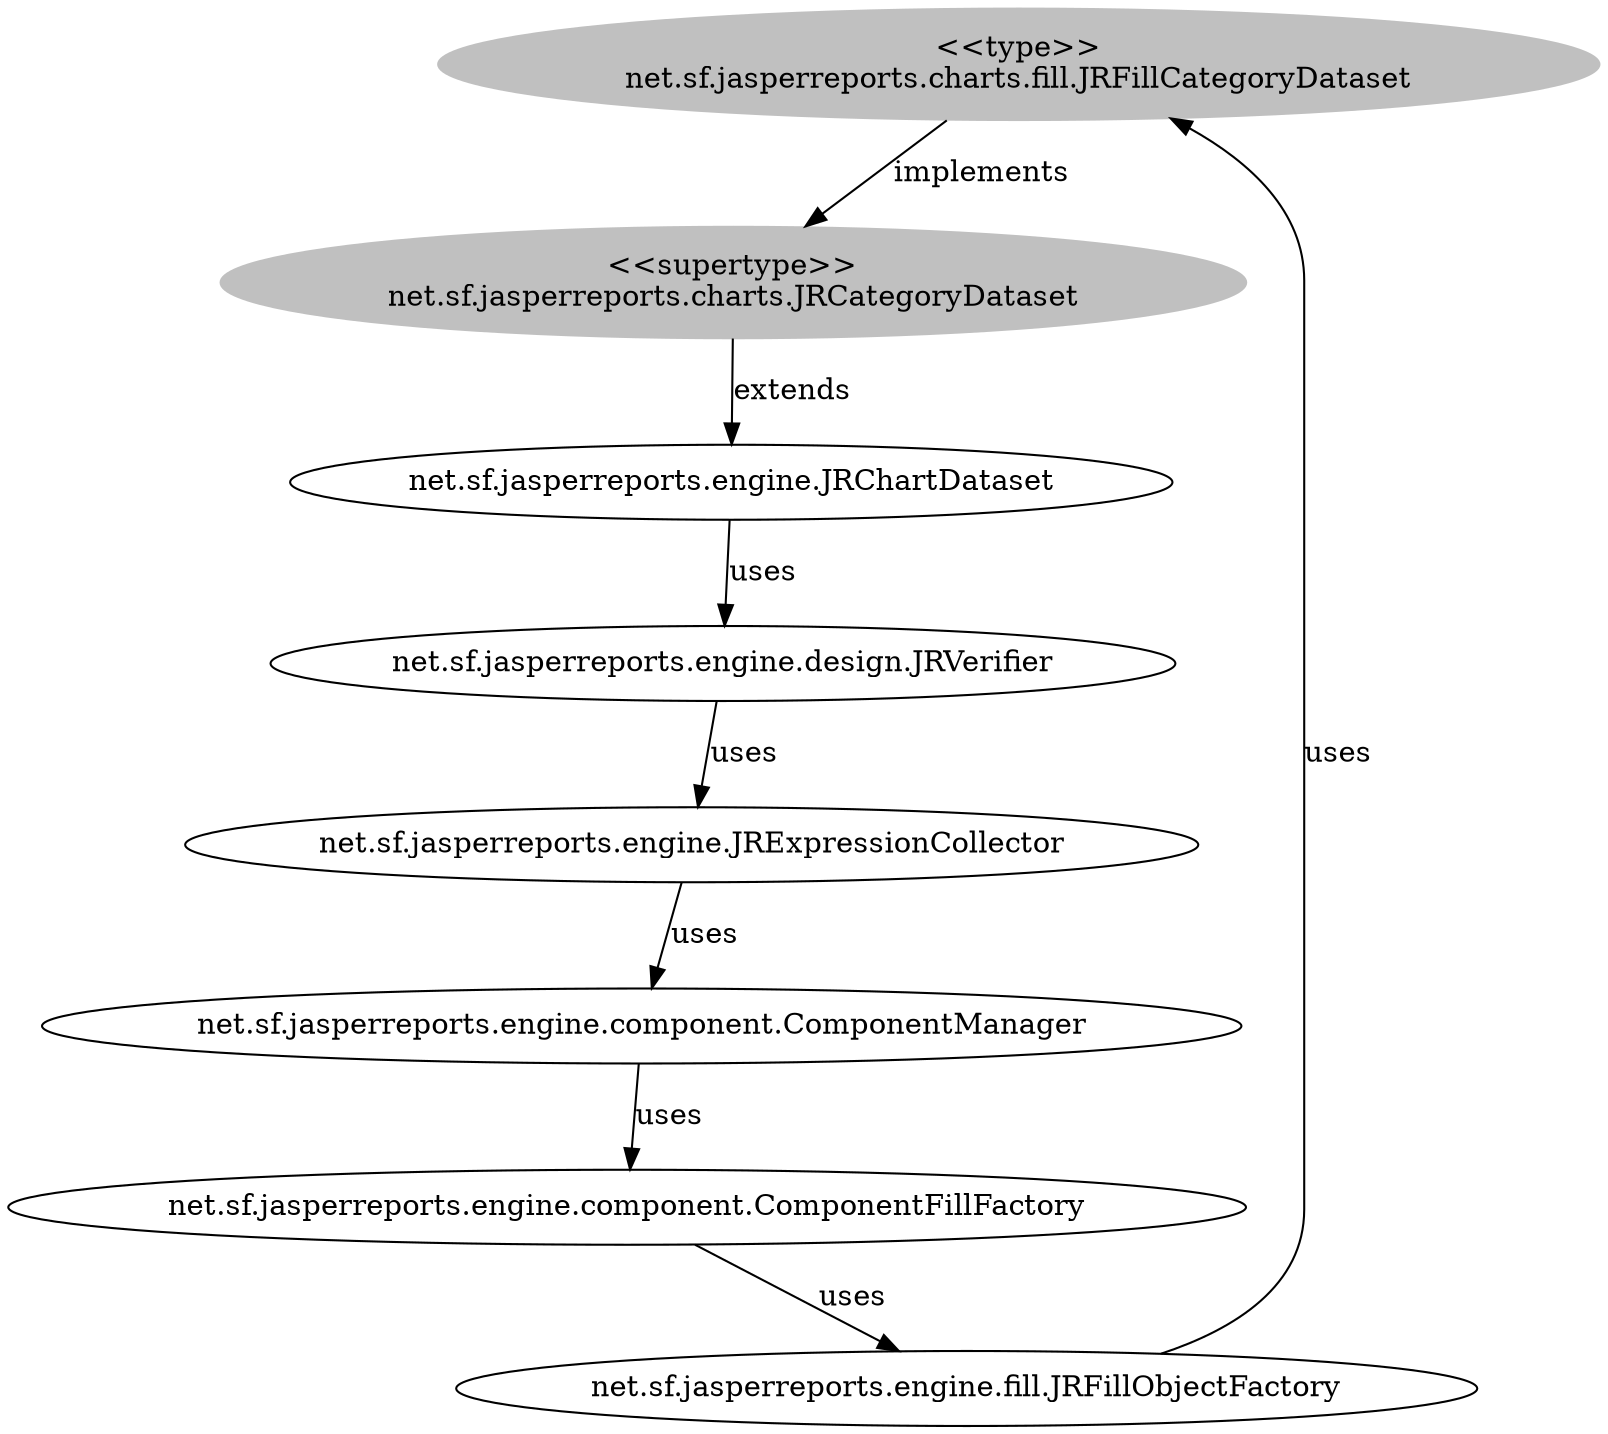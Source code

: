 digraph stk {
	net_sf_jasperreports_charts_fill_JRFillCategoryDataset [label="<<type>>
net.sf.jasperreports.charts.fill.JRFillCategoryDataset",style=filled,color="grey"];
	net_sf_jasperreports_charts_JRCategoryDataset [label="<<supertype>>
net.sf.jasperreports.charts.JRCategoryDataset",style=filled,color="grey"];
	net_sf_jasperreports_engine_design_JRVerifier [label="net.sf.jasperreports.engine.design.JRVerifier"];
	net_sf_jasperreports_engine_JRChartDataset [label="net.sf.jasperreports.engine.JRChartDataset"];
	net_sf_jasperreports_engine_component_ComponentManager [label="net.sf.jasperreports.engine.component.ComponentManager"];
	net_sf_jasperreports_engine_component_ComponentFillFactory [label="net.sf.jasperreports.engine.component.ComponentFillFactory"];
	net_sf_jasperreports_engine_JRExpressionCollector [label="net.sf.jasperreports.engine.JRExpressionCollector"];
	net_sf_jasperreports_engine_fill_JRFillObjectFactory [label="net.sf.jasperreports.engine.fill.JRFillObjectFactory"];
	net_sf_jasperreports_charts_fill_JRFillCategoryDataset -> net_sf_jasperreports_charts_JRCategoryDataset [label=implements];
	net_sf_jasperreports_charts_JRCategoryDataset -> net_sf_jasperreports_engine_JRChartDataset [label=extends];
	net_sf_jasperreports_engine_JRChartDataset -> net_sf_jasperreports_engine_design_JRVerifier [label=uses];
	net_sf_jasperreports_engine_design_JRVerifier -> net_sf_jasperreports_engine_JRExpressionCollector [label=uses];
	net_sf_jasperreports_engine_JRExpressionCollector -> net_sf_jasperreports_engine_component_ComponentManager [label=uses];
	net_sf_jasperreports_engine_component_ComponentManager -> net_sf_jasperreports_engine_component_ComponentFillFactory [label=uses];
	net_sf_jasperreports_engine_component_ComponentFillFactory -> net_sf_jasperreports_engine_fill_JRFillObjectFactory [label=uses];
	net_sf_jasperreports_engine_fill_JRFillObjectFactory -> net_sf_jasperreports_charts_fill_JRFillCategoryDataset [label=uses];
}
